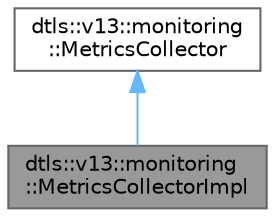 digraph "dtls::v13::monitoring::MetricsCollectorImpl"
{
 // LATEX_PDF_SIZE
  bgcolor="transparent";
  edge [fontname=Helvetica,fontsize=10,labelfontname=Helvetica,labelfontsize=10];
  node [fontname=Helvetica,fontsize=10,shape=box,height=0.2,width=0.4];
  Node1 [id="Node000001",label="dtls::v13::monitoring\l::MetricsCollectorImpl",height=0.2,width=0.4,color="gray40", fillcolor="grey60", style="filled", fontcolor="black",tooltip="Metrics collector implementation."];
  Node2 -> Node1 [id="edge1_Node000001_Node000002",dir="back",color="steelblue1",style="solid",tooltip=" "];
  Node2 [id="Node000002",label="dtls::v13::monitoring\l::MetricsCollector",height=0.2,width=0.4,color="gray40", fillcolor="white", style="filled",URL="$classdtls_1_1v13_1_1monitoring_1_1MetricsCollector.html",tooltip="Metrics collector interface."];
}
